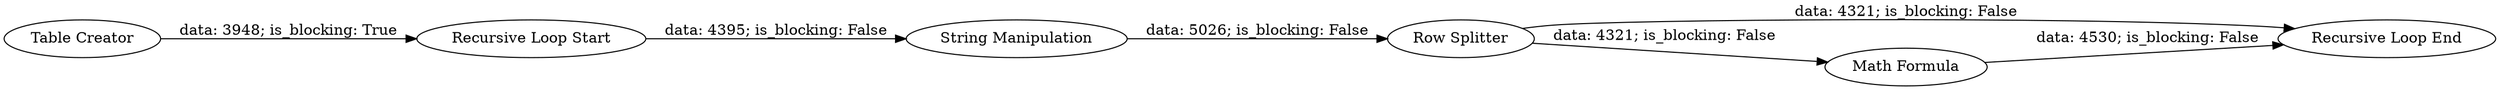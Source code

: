 digraph {
	"1698846941486177519_6" [label="Row Splitter"]
	"1698846941486177519_4" [label="Table Creator"]
	"1698846941486177519_2" [label="Recursive Loop Start"]
	"1698846941486177519_3" [label="Recursive Loop End"]
	"1698846941486177519_7" [label="Math Formula"]
	"1698846941486177519_5" [label="String Manipulation"]
	"1698846941486177519_2" -> "1698846941486177519_5" [label="data: 4395; is_blocking: False"]
	"1698846941486177519_7" -> "1698846941486177519_3" [label="data: 4530; is_blocking: False"]
	"1698846941486177519_5" -> "1698846941486177519_6" [label="data: 5026; is_blocking: False"]
	"1698846941486177519_4" -> "1698846941486177519_2" [label="data: 3948; is_blocking: True"]
	"1698846941486177519_6" -> "1698846941486177519_7" [label="data: 4321; is_blocking: False"]
	"1698846941486177519_6" -> "1698846941486177519_3" [label="data: 4321; is_blocking: False"]
	rankdir=LR
}
